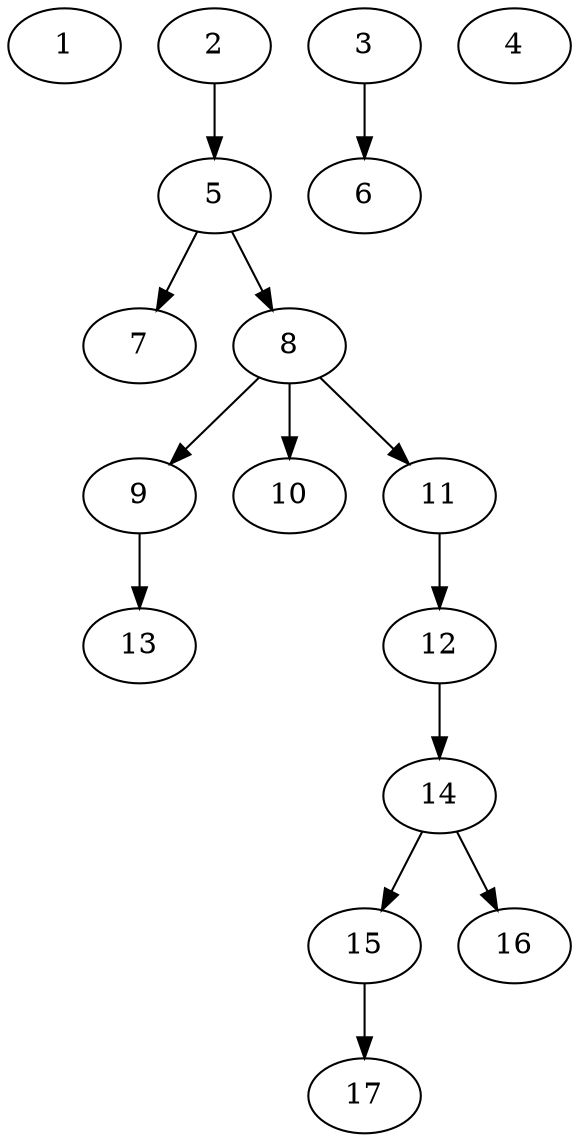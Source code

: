 // DAG (tier=1-easy, mode=data, n=17, ccr=0.339, fat=0.485, density=0.311, regular=0.638, jump=0.016, mindata=1048576, maxdata=8388608)
// DAG automatically generated by daggen at Sun Aug 24 16:33:33 2025
// /home/ermia/Project/Environments/daggen/bin/daggen --dot --ccr 0.339 --fat 0.485 --regular 0.638 --density 0.311 --jump 0.016 --mindata 1048576 --maxdata 8388608 -n 17 
digraph G {
  1 [size="11025146373311712", alpha="0.16", expect_size="5512573186655856"]
  2 [size="3859917709122510", alpha="0.15", expect_size="1929958854561255"]
  2 -> 5 [size ="85363313868800"]
  3 [size="6891767990553737", alpha="0.09", expect_size="3445883995276868"]
  3 -> 6 [size ="302694942113792"]
  4 [size="16686892054863166", alpha="0.14", expect_size="8343446027431583"]
  5 [size="519832696984207872", alpha="0.09", expect_size="259916348492103936"]
  5 -> 7 [size ="410572164169728"]
  5 -> 8 [size ="410572164169728"]
  6 [size="307532050413693", alpha="0.20", expect_size="153766025206846"]
  7 [size="151587225082875871232", alpha="0.14", expect_size="75793612541437935616"]
  8 [size="64184497003823104000", alpha="0.05", expect_size="32092248501911552000"]
  8 -> 9 [size ="128245877964800"]
  8 -> 10 [size ="128245877964800"]
  8 -> 11 [size ="128245877964800"]
  9 [size="29958295543860953088", alpha="0.12", expect_size="14979147771930476544"]
  9 -> 13 [size ="77167551578112"]
  10 [size="1293400059812622", alpha="0.16", expect_size="646700029906311"]
  11 [size="24795176262578464", alpha="0.01", expect_size="12397588131289232"]
  11 -> 12 [size ="10428927180800"]
  12 [size="1227537077411402", alpha="0.02", expect_size="613768538705701"]
  12 -> 14 [size ="75346552553472"]
  13 [size="469955168699589824", alpha="0.10", expect_size="234977584349794912"]
  14 [size="2578993019266838", alpha="0.17", expect_size="1289496509633419"]
  14 -> 15 [size ="68711457226752"]
  14 -> 16 [size ="68711457226752"]
  15 [size="460637673541978816512", alpha="0.06", expect_size="230318836770989408256"]
  15 -> 17 [size ="477158820544512"]
  16 [size="30375066162956337152", alpha="0.11", expect_size="15187533081478168576"]
  17 [size="121600516821633888", alpha="0.07", expect_size="60800258410816944"]
}